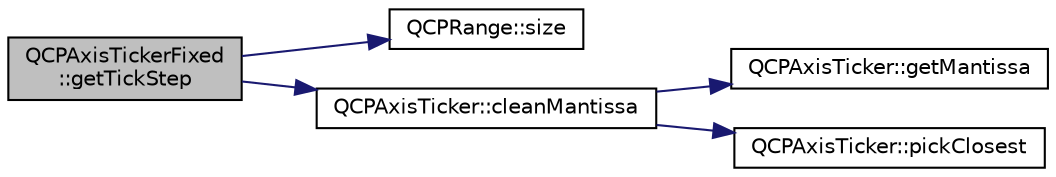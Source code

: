 digraph "QCPAxisTickerFixed::getTickStep"
{
  edge [fontname="Helvetica",fontsize="10",labelfontname="Helvetica",labelfontsize="10"];
  node [fontname="Helvetica",fontsize="10",shape=record];
  rankdir="LR";
  Node2 [label="QCPAxisTickerFixed\l::getTickStep",height=0.2,width=0.4,color="black", fillcolor="grey75", style="filled", fontcolor="black"];
  Node2 -> Node3 [color="midnightblue",fontsize="10",style="solid",fontname="Helvetica"];
  Node3 [label="QCPRange::size",height=0.2,width=0.4,color="black", fillcolor="white", style="filled",URL="$class_q_c_p_range.html#a62326e7cc4316b96df6a60813230e63f"];
  Node2 -> Node4 [color="midnightblue",fontsize="10",style="solid",fontname="Helvetica"];
  Node4 [label="QCPAxisTicker::cleanMantissa",height=0.2,width=0.4,color="black", fillcolor="white", style="filled",URL="$class_q_c_p_axis_ticker.html#ac7df6c72876b7abd67c932663a0b0f6a"];
  Node4 -> Node5 [color="midnightblue",fontsize="10",style="solid",fontname="Helvetica"];
  Node5 [label="QCPAxisTicker::getMantissa",height=0.2,width=0.4,color="black", fillcolor="white", style="filled",URL="$class_q_c_p_axis_ticker.html#a2f1e223bafbf2cec7c3ba8b08d5c77e8"];
  Node4 -> Node6 [color="midnightblue",fontsize="10",style="solid",fontname="Helvetica"];
  Node6 [label="QCPAxisTicker::pickClosest",height=0.2,width=0.4,color="black", fillcolor="white", style="filled",URL="$class_q_c_p_axis_ticker.html#a4ea0a7c4ca1c610f92b9bd5944ab4260"];
}
